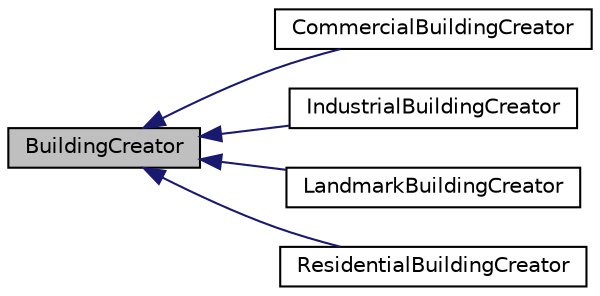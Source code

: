 digraph "BuildingCreator"
{
 // LATEX_PDF_SIZE
  edge [fontname="Helvetica",fontsize="10",labelfontname="Helvetica",labelfontsize="10"];
  node [fontname="Helvetica",fontsize="10",shape=record];
  rankdir="LR";
  Node1 [label="BuildingCreator",height=0.2,width=0.4,color="black", fillcolor="grey75", style="filled", fontcolor="black",tooltip="Interface for creating building objects of various types."];
  Node1 -> Node2 [dir="back",color="midnightblue",fontsize="10",style="solid"];
  Node2 [label="CommercialBuildingCreator",height=0.2,width=0.4,color="black", fillcolor="white", style="filled",URL="$classCommercialBuildingCreator.html",tooltip="Concrete creator for generating commercial buildings."];
  Node1 -> Node3 [dir="back",color="midnightblue",fontsize="10",style="solid"];
  Node3 [label="IndustrialBuildingCreator",height=0.2,width=0.4,color="black", fillcolor="white", style="filled",URL="$classIndustrialBuildingCreator.html",tooltip="Concrete creator for generating industrial buildings."];
  Node1 -> Node4 [dir="back",color="midnightblue",fontsize="10",style="solid"];
  Node4 [label="LandmarkBuildingCreator",height=0.2,width=0.4,color="black", fillcolor="white", style="filled",URL="$classLandmarkBuildingCreator.html",tooltip="Concrete creator for generating landmark buildings."];
  Node1 -> Node5 [dir="back",color="midnightblue",fontsize="10",style="solid"];
  Node5 [label="ResidentialBuildingCreator",height=0.2,width=0.4,color="black", fillcolor="white", style="filled",URL="$classResidentialBuildingCreator.html",tooltip="Concrete creator for generating residential buildings."];
}
